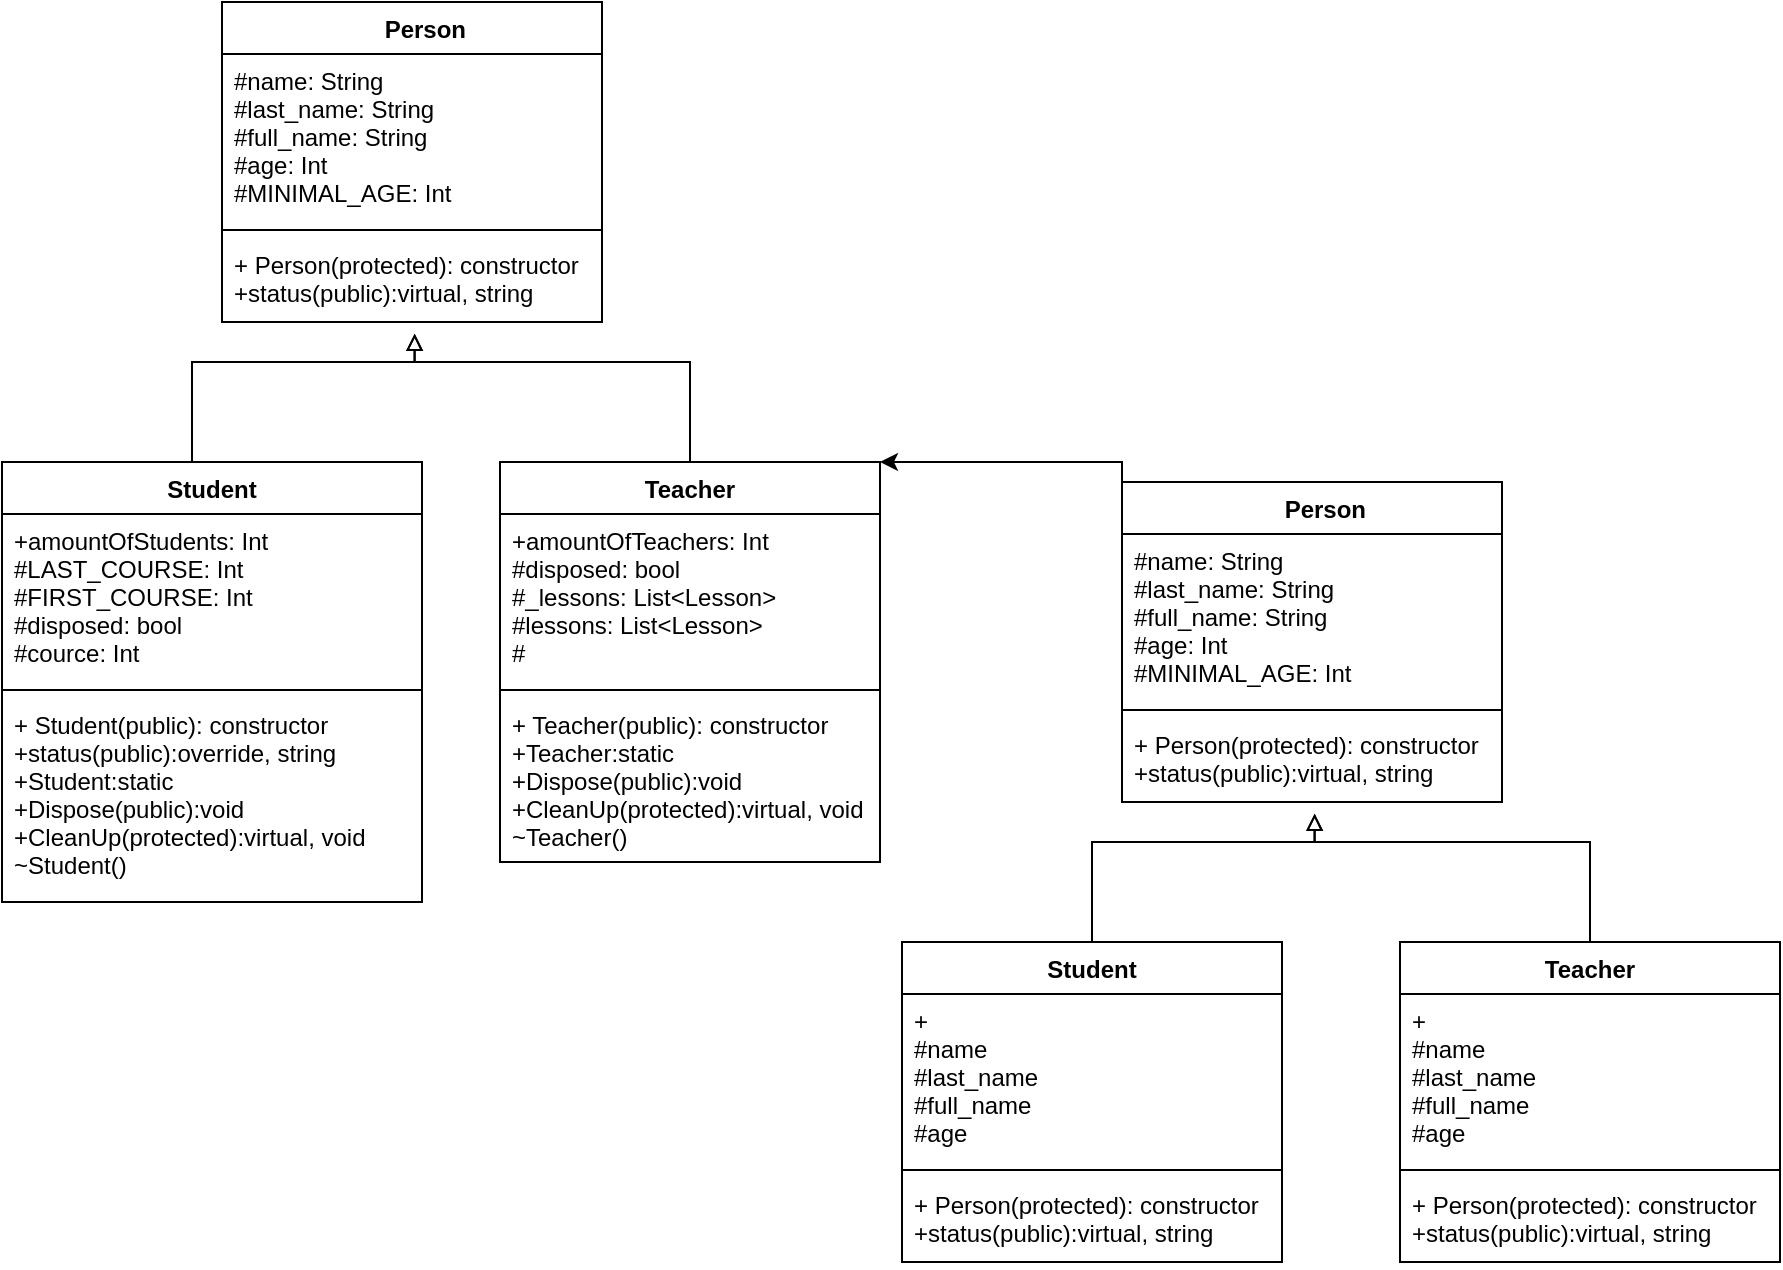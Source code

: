 <mxfile version="20.4.0" type="github">
  <diagram id="Dr2x7XwVAnWAEyWrlXYZ" name="Страница 1">
    <mxGraphModel dx="460" dy="433" grid="1" gridSize="10" guides="1" tooltips="1" connect="1" arrows="1" fold="1" page="1" pageScale="1" pageWidth="827" pageHeight="1169" math="0" shadow="0">
      <root>
        <mxCell id="0" />
        <mxCell id="1" parent="0" />
        <mxCell id="Jb1I6QxxHUKZY7F4_cGY-1" value="    Person" style="swimlane;fontStyle=1;align=center;verticalAlign=top;childLayout=stackLayout;horizontal=1;startSize=26;horizontalStack=0;resizeParent=1;resizeParentMax=0;resizeLast=0;collapsible=1;marginBottom=0;" vertex="1" parent="1">
          <mxGeometry x="180" y="70" width="190" height="160" as="geometry" />
        </mxCell>
        <mxCell id="Jb1I6QxxHUKZY7F4_cGY-2" value="#name: String&#xa;#last_name: String&#xa;#full_name: String&#xa;#age: Int&#xa;#MINIMAL_AGE: Int" style="text;strokeColor=none;fillColor=none;align=left;verticalAlign=top;spacingLeft=4;spacingRight=4;overflow=hidden;rotatable=0;points=[[0,0.5],[1,0.5]];portConstraint=eastwest;" vertex="1" parent="Jb1I6QxxHUKZY7F4_cGY-1">
          <mxGeometry y="26" width="190" height="84" as="geometry" />
        </mxCell>
        <mxCell id="Jb1I6QxxHUKZY7F4_cGY-3" value="" style="line;strokeWidth=1;fillColor=none;align=left;verticalAlign=middle;spacingTop=-1;spacingLeft=3;spacingRight=3;rotatable=0;labelPosition=right;points=[];portConstraint=eastwest;strokeColor=inherit;" vertex="1" parent="Jb1I6QxxHUKZY7F4_cGY-1">
          <mxGeometry y="110" width="190" height="8" as="geometry" />
        </mxCell>
        <mxCell id="Jb1I6QxxHUKZY7F4_cGY-4" value="+ Person(protected): constructor&#xa;+status(public):virtual, string" style="text;strokeColor=none;fillColor=none;align=left;verticalAlign=top;spacingLeft=4;spacingRight=4;overflow=hidden;rotatable=0;points=[[0,0.5],[1,0.5]];portConstraint=eastwest;" vertex="1" parent="Jb1I6QxxHUKZY7F4_cGY-1">
          <mxGeometry y="118" width="190" height="42" as="geometry" />
        </mxCell>
        <mxCell id="Jb1I6QxxHUKZY7F4_cGY-13" style="edgeStyle=orthogonalEdgeStyle;rounded=0;orthogonalLoop=1;jettySize=auto;html=1;exitX=0.5;exitY=0;exitDx=0;exitDy=0;entryX=0.507;entryY=1.139;entryDx=0;entryDy=0;entryPerimeter=0;endArrow=block;endFill=0;" edge="1" parent="1" source="Jb1I6QxxHUKZY7F4_cGY-5" target="Jb1I6QxxHUKZY7F4_cGY-4">
          <mxGeometry relative="1" as="geometry">
            <Array as="points">
              <mxPoint x="165" y="250" />
              <mxPoint x="276" y="250" />
            </Array>
          </mxGeometry>
        </mxCell>
        <mxCell id="Jb1I6QxxHUKZY7F4_cGY-5" value="Student" style="swimlane;fontStyle=1;align=center;verticalAlign=top;childLayout=stackLayout;horizontal=1;startSize=26;horizontalStack=0;resizeParent=1;resizeParentMax=0;resizeLast=0;collapsible=1;marginBottom=0;" vertex="1" parent="1">
          <mxGeometry x="70" y="300" width="210" height="220" as="geometry" />
        </mxCell>
        <mxCell id="Jb1I6QxxHUKZY7F4_cGY-6" value="+amountOfStudents: Int&#xa;#LAST_COURSE: Int&#xa;#FIRST_COURSE: Int&#xa;#disposed: bool&#xa;#cource: Int&#xa;" style="text;strokeColor=none;fillColor=none;align=left;verticalAlign=top;spacingLeft=4;spacingRight=4;overflow=hidden;rotatable=0;points=[[0,0.5],[1,0.5]];portConstraint=eastwest;" vertex="1" parent="Jb1I6QxxHUKZY7F4_cGY-5">
          <mxGeometry y="26" width="210" height="84" as="geometry" />
        </mxCell>
        <mxCell id="Jb1I6QxxHUKZY7F4_cGY-7" value="" style="line;strokeWidth=1;fillColor=none;align=left;verticalAlign=middle;spacingTop=-1;spacingLeft=3;spacingRight=3;rotatable=0;labelPosition=right;points=[];portConstraint=eastwest;strokeColor=inherit;" vertex="1" parent="Jb1I6QxxHUKZY7F4_cGY-5">
          <mxGeometry y="110" width="210" height="8" as="geometry" />
        </mxCell>
        <mxCell id="Jb1I6QxxHUKZY7F4_cGY-8" value="+ Student(public): constructor&#xa;+status(public):override, string&#xa;+Student:static&#xa;+Dispose(public):void&#xa;+CleanUp(protected):virtual, void&#xa;~Student()" style="text;strokeColor=none;fillColor=none;align=left;verticalAlign=top;spacingLeft=4;spacingRight=4;overflow=hidden;rotatable=0;points=[[0,0.5],[1,0.5]];portConstraint=eastwest;" vertex="1" parent="Jb1I6QxxHUKZY7F4_cGY-5">
          <mxGeometry y="118" width="210" height="102" as="geometry" />
        </mxCell>
        <mxCell id="Jb1I6QxxHUKZY7F4_cGY-14" style="edgeStyle=orthogonalEdgeStyle;rounded=0;orthogonalLoop=1;jettySize=auto;html=1;exitX=0.5;exitY=0;exitDx=0;exitDy=0;entryX=0.507;entryY=1.139;entryDx=0;entryDy=0;entryPerimeter=0;endArrow=block;endFill=0;" edge="1" parent="1" source="Jb1I6QxxHUKZY7F4_cGY-9" target="Jb1I6QxxHUKZY7F4_cGY-4">
          <mxGeometry relative="1" as="geometry">
            <Array as="points">
              <mxPoint x="414" y="250" />
              <mxPoint x="276" y="250" />
            </Array>
          </mxGeometry>
        </mxCell>
        <mxCell id="Jb1I6QxxHUKZY7F4_cGY-9" value="Teacher" style="swimlane;fontStyle=1;align=center;verticalAlign=top;childLayout=stackLayout;horizontal=1;startSize=26;horizontalStack=0;resizeParent=1;resizeParentMax=0;resizeLast=0;collapsible=1;marginBottom=0;" vertex="1" parent="1">
          <mxGeometry x="319" y="300" width="190" height="200" as="geometry" />
        </mxCell>
        <mxCell id="Jb1I6QxxHUKZY7F4_cGY-10" value="+amountOfTeachers: Int&#xa;#disposed: bool&#xa;#_lessons: List&lt;Lesson&gt;&#xa;#lessons: List&lt;Lesson&gt;&#xa;#&#xa;" style="text;strokeColor=none;fillColor=none;align=left;verticalAlign=top;spacingLeft=4;spacingRight=4;overflow=hidden;rotatable=0;points=[[0,0.5],[1,0.5]];portConstraint=eastwest;" vertex="1" parent="Jb1I6QxxHUKZY7F4_cGY-9">
          <mxGeometry y="26" width="190" height="84" as="geometry" />
        </mxCell>
        <mxCell id="Jb1I6QxxHUKZY7F4_cGY-11" value="" style="line;strokeWidth=1;fillColor=none;align=left;verticalAlign=middle;spacingTop=-1;spacingLeft=3;spacingRight=3;rotatable=0;labelPosition=right;points=[];portConstraint=eastwest;strokeColor=inherit;" vertex="1" parent="Jb1I6QxxHUKZY7F4_cGY-9">
          <mxGeometry y="110" width="190" height="8" as="geometry" />
        </mxCell>
        <mxCell id="Jb1I6QxxHUKZY7F4_cGY-12" value="+ Teacher(public): constructor&#xa;+Teacher:static&#xa;+Dispose(public):void&#xa;+CleanUp(protected):virtual, void&#xa;~Teacher()" style="text;strokeColor=none;fillColor=none;align=left;verticalAlign=top;spacingLeft=4;spacingRight=4;overflow=hidden;rotatable=0;points=[[0,0.5],[1,0.5]];portConstraint=eastwest;" vertex="1" parent="Jb1I6QxxHUKZY7F4_cGY-9">
          <mxGeometry y="118" width="190" height="82" as="geometry" />
        </mxCell>
        <mxCell id="Jb1I6QxxHUKZY7F4_cGY-29" style="edgeStyle=orthogonalEdgeStyle;rounded=0;orthogonalLoop=1;jettySize=auto;html=1;exitX=0;exitY=0;exitDx=0;exitDy=0;entryX=1;entryY=0;entryDx=0;entryDy=0;endArrow=classic;endFill=1;" edge="1" parent="1" source="Jb1I6QxxHUKZY7F4_cGY-15" target="Jb1I6QxxHUKZY7F4_cGY-9">
          <mxGeometry relative="1" as="geometry">
            <Array as="points">
              <mxPoint x="630" y="300" />
            </Array>
          </mxGeometry>
        </mxCell>
        <mxCell id="Jb1I6QxxHUKZY7F4_cGY-15" value="    Person" style="swimlane;fontStyle=1;align=center;verticalAlign=top;childLayout=stackLayout;horizontal=1;startSize=26;horizontalStack=0;resizeParent=1;resizeParentMax=0;resizeLast=0;collapsible=1;marginBottom=0;" vertex="1" parent="1">
          <mxGeometry x="630" y="310" width="190" height="160" as="geometry" />
        </mxCell>
        <mxCell id="Jb1I6QxxHUKZY7F4_cGY-16" value="#name: String&#xa;#last_name: String&#xa;#full_name: String&#xa;#age: Int&#xa;#MINIMAL_AGE: Int" style="text;strokeColor=none;fillColor=none;align=left;verticalAlign=top;spacingLeft=4;spacingRight=4;overflow=hidden;rotatable=0;points=[[0,0.5],[1,0.5]];portConstraint=eastwest;" vertex="1" parent="Jb1I6QxxHUKZY7F4_cGY-15">
          <mxGeometry y="26" width="190" height="84" as="geometry" />
        </mxCell>
        <mxCell id="Jb1I6QxxHUKZY7F4_cGY-17" value="" style="line;strokeWidth=1;fillColor=none;align=left;verticalAlign=middle;spacingTop=-1;spacingLeft=3;spacingRight=3;rotatable=0;labelPosition=right;points=[];portConstraint=eastwest;strokeColor=inherit;" vertex="1" parent="Jb1I6QxxHUKZY7F4_cGY-15">
          <mxGeometry y="110" width="190" height="8" as="geometry" />
        </mxCell>
        <mxCell id="Jb1I6QxxHUKZY7F4_cGY-18" value="+ Person(protected): constructor&#xa;+status(public):virtual, string" style="text;strokeColor=none;fillColor=none;align=left;verticalAlign=top;spacingLeft=4;spacingRight=4;overflow=hidden;rotatable=0;points=[[0,0.5],[1,0.5]];portConstraint=eastwest;" vertex="1" parent="Jb1I6QxxHUKZY7F4_cGY-15">
          <mxGeometry y="118" width="190" height="42" as="geometry" />
        </mxCell>
        <mxCell id="Jb1I6QxxHUKZY7F4_cGY-19" style="edgeStyle=orthogonalEdgeStyle;rounded=0;orthogonalLoop=1;jettySize=auto;html=1;exitX=0.5;exitY=0;exitDx=0;exitDy=0;entryX=0.507;entryY=1.139;entryDx=0;entryDy=0;entryPerimeter=0;endArrow=block;endFill=0;" edge="1" parent="1" source="Jb1I6QxxHUKZY7F4_cGY-20" target="Jb1I6QxxHUKZY7F4_cGY-18">
          <mxGeometry relative="1" as="geometry">
            <Array as="points">
              <mxPoint x="615" y="490" />
              <mxPoint x="726" y="490" />
            </Array>
          </mxGeometry>
        </mxCell>
        <mxCell id="Jb1I6QxxHUKZY7F4_cGY-20" value="Student" style="swimlane;fontStyle=1;align=center;verticalAlign=top;childLayout=stackLayout;horizontal=1;startSize=26;horizontalStack=0;resizeParent=1;resizeParentMax=0;resizeLast=0;collapsible=1;marginBottom=0;" vertex="1" parent="1">
          <mxGeometry x="520" y="540" width="190" height="160" as="geometry" />
        </mxCell>
        <mxCell id="Jb1I6QxxHUKZY7F4_cGY-21" value="+&#xa;#name&#xa;#last_name&#xa;#full_name&#xa;#age&#xa;" style="text;strokeColor=none;fillColor=none;align=left;verticalAlign=top;spacingLeft=4;spacingRight=4;overflow=hidden;rotatable=0;points=[[0,0.5],[1,0.5]];portConstraint=eastwest;" vertex="1" parent="Jb1I6QxxHUKZY7F4_cGY-20">
          <mxGeometry y="26" width="190" height="84" as="geometry" />
        </mxCell>
        <mxCell id="Jb1I6QxxHUKZY7F4_cGY-22" value="" style="line;strokeWidth=1;fillColor=none;align=left;verticalAlign=middle;spacingTop=-1;spacingLeft=3;spacingRight=3;rotatable=0;labelPosition=right;points=[];portConstraint=eastwest;strokeColor=inherit;" vertex="1" parent="Jb1I6QxxHUKZY7F4_cGY-20">
          <mxGeometry y="110" width="190" height="8" as="geometry" />
        </mxCell>
        <mxCell id="Jb1I6QxxHUKZY7F4_cGY-23" value="+ Person(protected): constructor&#xa;+status(public):virtual, string" style="text;strokeColor=none;fillColor=none;align=left;verticalAlign=top;spacingLeft=4;spacingRight=4;overflow=hidden;rotatable=0;points=[[0,0.5],[1,0.5]];portConstraint=eastwest;" vertex="1" parent="Jb1I6QxxHUKZY7F4_cGY-20">
          <mxGeometry y="118" width="190" height="42" as="geometry" />
        </mxCell>
        <mxCell id="Jb1I6QxxHUKZY7F4_cGY-24" style="edgeStyle=orthogonalEdgeStyle;rounded=0;orthogonalLoop=1;jettySize=auto;html=1;exitX=0.5;exitY=0;exitDx=0;exitDy=0;entryX=0.507;entryY=1.139;entryDx=0;entryDy=0;entryPerimeter=0;endArrow=block;endFill=0;" edge="1" parent="1" source="Jb1I6QxxHUKZY7F4_cGY-25" target="Jb1I6QxxHUKZY7F4_cGY-18">
          <mxGeometry relative="1" as="geometry">
            <Array as="points">
              <mxPoint x="864" y="490" />
              <mxPoint x="726" y="490" />
            </Array>
          </mxGeometry>
        </mxCell>
        <mxCell id="Jb1I6QxxHUKZY7F4_cGY-25" value="Teacher" style="swimlane;fontStyle=1;align=center;verticalAlign=top;childLayout=stackLayout;horizontal=1;startSize=26;horizontalStack=0;resizeParent=1;resizeParentMax=0;resizeLast=0;collapsible=1;marginBottom=0;" vertex="1" parent="1">
          <mxGeometry x="769" y="540" width="190" height="160" as="geometry" />
        </mxCell>
        <mxCell id="Jb1I6QxxHUKZY7F4_cGY-26" value="+&#xa;#name&#xa;#last_name&#xa;#full_name&#xa;#age&#xa;" style="text;strokeColor=none;fillColor=none;align=left;verticalAlign=top;spacingLeft=4;spacingRight=4;overflow=hidden;rotatable=0;points=[[0,0.5],[1,0.5]];portConstraint=eastwest;" vertex="1" parent="Jb1I6QxxHUKZY7F4_cGY-25">
          <mxGeometry y="26" width="190" height="84" as="geometry" />
        </mxCell>
        <mxCell id="Jb1I6QxxHUKZY7F4_cGY-27" value="" style="line;strokeWidth=1;fillColor=none;align=left;verticalAlign=middle;spacingTop=-1;spacingLeft=3;spacingRight=3;rotatable=0;labelPosition=right;points=[];portConstraint=eastwest;strokeColor=inherit;" vertex="1" parent="Jb1I6QxxHUKZY7F4_cGY-25">
          <mxGeometry y="110" width="190" height="8" as="geometry" />
        </mxCell>
        <mxCell id="Jb1I6QxxHUKZY7F4_cGY-28" value="+ Person(protected): constructor&#xa;+status(public):virtual, string" style="text;strokeColor=none;fillColor=none;align=left;verticalAlign=top;spacingLeft=4;spacingRight=4;overflow=hidden;rotatable=0;points=[[0,0.5],[1,0.5]];portConstraint=eastwest;" vertex="1" parent="Jb1I6QxxHUKZY7F4_cGY-25">
          <mxGeometry y="118" width="190" height="42" as="geometry" />
        </mxCell>
      </root>
    </mxGraphModel>
  </diagram>
</mxfile>
